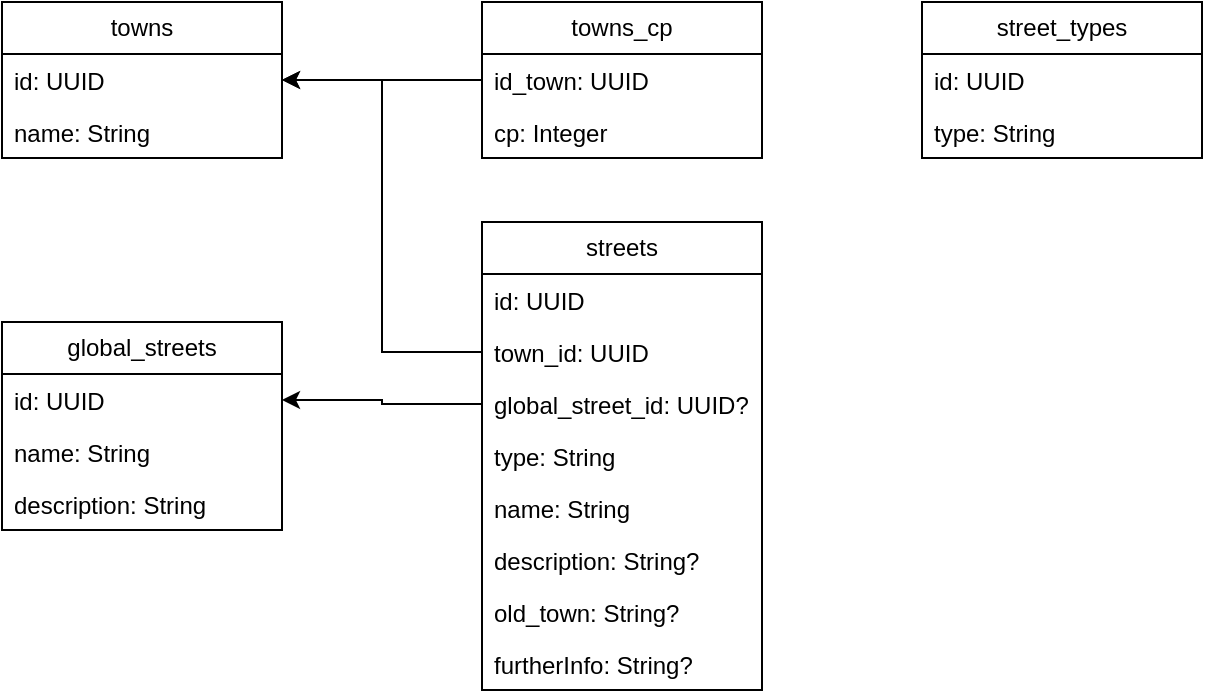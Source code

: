 <mxfile version="23.1.2" type="github">
  <diagram name="Page-1" id="zCp-pXymarE0-dZme5HH">
    <mxGraphModel dx="1481" dy="848" grid="1" gridSize="10" guides="1" tooltips="1" connect="1" arrows="1" fold="1" page="1" pageScale="1" pageWidth="827" pageHeight="1169" math="0" shadow="0">
      <root>
        <mxCell id="0" />
        <mxCell id="1" parent="0" />
        <mxCell id="WzkcBO4dCBGydv3Yta8a-23" value="towns" style="swimlane;fontStyle=0;childLayout=stackLayout;horizontal=1;startSize=26;fillColor=none;horizontalStack=0;resizeParent=1;resizeParentMax=0;resizeLast=0;collapsible=1;marginBottom=0;whiteSpace=wrap;html=1;" vertex="1" parent="1">
          <mxGeometry x="20" y="70" width="140" height="78" as="geometry">
            <mxRectangle x="90" y="100" width="70" height="30" as="alternateBounds" />
          </mxGeometry>
        </mxCell>
        <mxCell id="WzkcBO4dCBGydv3Yta8a-24" value="id: UUID" style="text;strokeColor=none;fillColor=none;align=left;verticalAlign=top;spacingLeft=4;spacingRight=4;overflow=hidden;rotatable=0;points=[[0,0.5],[1,0.5]];portConstraint=eastwest;whiteSpace=wrap;html=1;" vertex="1" parent="WzkcBO4dCBGydv3Yta8a-23">
          <mxGeometry y="26" width="140" height="26" as="geometry" />
        </mxCell>
        <mxCell id="WzkcBO4dCBGydv3Yta8a-25" value="name: String" style="text;strokeColor=none;fillColor=none;align=left;verticalAlign=top;spacingLeft=4;spacingRight=4;overflow=hidden;rotatable=0;points=[[0,0.5],[1,0.5]];portConstraint=eastwest;whiteSpace=wrap;html=1;" vertex="1" parent="WzkcBO4dCBGydv3Yta8a-23">
          <mxGeometry y="52" width="140" height="26" as="geometry" />
        </mxCell>
        <mxCell id="WzkcBO4dCBGydv3Yta8a-30" value="" style="edgeStyle=orthogonalEdgeStyle;rounded=0;orthogonalLoop=1;jettySize=auto;html=1;entryX=1;entryY=0.5;entryDx=0;entryDy=0;" edge="1" parent="1" source="WzkcBO4dCBGydv3Yta8a-27" target="WzkcBO4dCBGydv3Yta8a-24">
          <mxGeometry relative="1" as="geometry">
            <mxPoint x="200" y="100" as="targetPoint" />
          </mxGeometry>
        </mxCell>
        <mxCell id="WzkcBO4dCBGydv3Yta8a-27" value="towns_cp" style="swimlane;fontStyle=0;childLayout=stackLayout;horizontal=1;startSize=26;fillColor=none;horizontalStack=0;resizeParent=1;resizeParentMax=0;resizeLast=0;collapsible=1;marginBottom=0;whiteSpace=wrap;html=1;" vertex="1" parent="1">
          <mxGeometry x="260" y="70" width="140" height="78" as="geometry">
            <mxRectangle x="90" y="100" width="70" height="30" as="alternateBounds" />
          </mxGeometry>
        </mxCell>
        <mxCell id="WzkcBO4dCBGydv3Yta8a-28" value="id_town: UUID" style="text;strokeColor=none;fillColor=none;align=left;verticalAlign=top;spacingLeft=4;spacingRight=4;overflow=hidden;rotatable=0;points=[[0,0.5],[1,0.5]];portConstraint=eastwest;whiteSpace=wrap;html=1;" vertex="1" parent="WzkcBO4dCBGydv3Yta8a-27">
          <mxGeometry y="26" width="140" height="26" as="geometry" />
        </mxCell>
        <mxCell id="WzkcBO4dCBGydv3Yta8a-29" value="cp: Integer" style="text;strokeColor=none;fillColor=none;align=left;verticalAlign=top;spacingLeft=4;spacingRight=4;overflow=hidden;rotatable=0;points=[[0,0.5],[1,0.5]];portConstraint=eastwest;whiteSpace=wrap;html=1;" vertex="1" parent="WzkcBO4dCBGydv3Yta8a-27">
          <mxGeometry y="52" width="140" height="26" as="geometry" />
        </mxCell>
        <mxCell id="WzkcBO4dCBGydv3Yta8a-31" value="global_streets" style="swimlane;fontStyle=0;childLayout=stackLayout;horizontal=1;startSize=26;fillColor=none;horizontalStack=0;resizeParent=1;resizeParentMax=0;resizeLast=0;collapsible=1;marginBottom=0;whiteSpace=wrap;html=1;" vertex="1" parent="1">
          <mxGeometry x="20" y="230" width="140" height="104" as="geometry" />
        </mxCell>
        <mxCell id="WzkcBO4dCBGydv3Yta8a-32" value="id: UUID" style="text;strokeColor=none;fillColor=none;align=left;verticalAlign=top;spacingLeft=4;spacingRight=4;overflow=hidden;rotatable=0;points=[[0,0.5],[1,0.5]];portConstraint=eastwest;whiteSpace=wrap;html=1;" vertex="1" parent="WzkcBO4dCBGydv3Yta8a-31">
          <mxGeometry y="26" width="140" height="26" as="geometry" />
        </mxCell>
        <mxCell id="WzkcBO4dCBGydv3Yta8a-33" value="name: String" style="text;strokeColor=none;fillColor=none;align=left;verticalAlign=top;spacingLeft=4;spacingRight=4;overflow=hidden;rotatable=0;points=[[0,0.5],[1,0.5]];portConstraint=eastwest;whiteSpace=wrap;html=1;" vertex="1" parent="WzkcBO4dCBGydv3Yta8a-31">
          <mxGeometry y="52" width="140" height="26" as="geometry" />
        </mxCell>
        <mxCell id="WzkcBO4dCBGydv3Yta8a-34" value="description: String" style="text;strokeColor=none;fillColor=none;align=left;verticalAlign=top;spacingLeft=4;spacingRight=4;overflow=hidden;rotatable=0;points=[[0,0.5],[1,0.5]];portConstraint=eastwest;whiteSpace=wrap;html=1;" vertex="1" parent="WzkcBO4dCBGydv3Yta8a-31">
          <mxGeometry y="78" width="140" height="26" as="geometry" />
        </mxCell>
        <mxCell id="WzkcBO4dCBGydv3Yta8a-35" value="streets" style="swimlane;fontStyle=0;childLayout=stackLayout;horizontal=1;startSize=26;fillColor=none;horizontalStack=0;resizeParent=1;resizeParentMax=0;resizeLast=0;collapsible=1;marginBottom=0;whiteSpace=wrap;html=1;" vertex="1" parent="1">
          <mxGeometry x="260" y="180" width="140" height="234" as="geometry" />
        </mxCell>
        <mxCell id="WzkcBO4dCBGydv3Yta8a-36" value="id: UUID" style="text;strokeColor=none;fillColor=none;align=left;verticalAlign=top;spacingLeft=4;spacingRight=4;overflow=hidden;rotatable=0;points=[[0,0.5],[1,0.5]];portConstraint=eastwest;whiteSpace=wrap;html=1;" vertex="1" parent="WzkcBO4dCBGydv3Yta8a-35">
          <mxGeometry y="26" width="140" height="26" as="geometry" />
        </mxCell>
        <mxCell id="WzkcBO4dCBGydv3Yta8a-37" value="town_id: UUID&lt;span style=&quot;white-space: pre;&quot;&gt;&#x9;&lt;/span&gt;" style="text;strokeColor=none;fillColor=none;align=left;verticalAlign=top;spacingLeft=4;spacingRight=4;overflow=hidden;rotatable=0;points=[[0,0.5],[1,0.5]];portConstraint=eastwest;whiteSpace=wrap;html=1;" vertex="1" parent="WzkcBO4dCBGydv3Yta8a-35">
          <mxGeometry y="52" width="140" height="26" as="geometry" />
        </mxCell>
        <mxCell id="WzkcBO4dCBGydv3Yta8a-38" value="global_street_id: UUID?" style="text;strokeColor=none;fillColor=none;align=left;verticalAlign=top;spacingLeft=4;spacingRight=4;overflow=hidden;rotatable=0;points=[[0,0.5],[1,0.5]];portConstraint=eastwest;whiteSpace=wrap;html=1;" vertex="1" parent="WzkcBO4dCBGydv3Yta8a-35">
          <mxGeometry y="78" width="140" height="26" as="geometry" />
        </mxCell>
        <mxCell id="WzkcBO4dCBGydv3Yta8a-40" value="type: String" style="text;strokeColor=none;fillColor=none;align=left;verticalAlign=top;spacingLeft=4;spacingRight=4;overflow=hidden;rotatable=0;points=[[0,0.5],[1,0.5]];portConstraint=eastwest;whiteSpace=wrap;html=1;" vertex="1" parent="WzkcBO4dCBGydv3Yta8a-35">
          <mxGeometry y="104" width="140" height="26" as="geometry" />
        </mxCell>
        <mxCell id="WzkcBO4dCBGydv3Yta8a-41" value="name: String" style="text;strokeColor=none;fillColor=none;align=left;verticalAlign=top;spacingLeft=4;spacingRight=4;overflow=hidden;rotatable=0;points=[[0,0.5],[1,0.5]];portConstraint=eastwest;whiteSpace=wrap;html=1;" vertex="1" parent="WzkcBO4dCBGydv3Yta8a-35">
          <mxGeometry y="130" width="140" height="26" as="geometry" />
        </mxCell>
        <mxCell id="WzkcBO4dCBGydv3Yta8a-42" value="description: String?" style="text;strokeColor=none;fillColor=none;align=left;verticalAlign=top;spacingLeft=4;spacingRight=4;overflow=hidden;rotatable=0;points=[[0,0.5],[1,0.5]];portConstraint=eastwest;whiteSpace=wrap;html=1;" vertex="1" parent="WzkcBO4dCBGydv3Yta8a-35">
          <mxGeometry y="156" width="140" height="26" as="geometry" />
        </mxCell>
        <mxCell id="WzkcBO4dCBGydv3Yta8a-43" value="old_town: String?" style="text;strokeColor=none;fillColor=none;align=left;verticalAlign=top;spacingLeft=4;spacingRight=4;overflow=hidden;rotatable=0;points=[[0,0.5],[1,0.5]];portConstraint=eastwest;whiteSpace=wrap;html=1;" vertex="1" parent="WzkcBO4dCBGydv3Yta8a-35">
          <mxGeometry y="182" width="140" height="26" as="geometry" />
        </mxCell>
        <mxCell id="WzkcBO4dCBGydv3Yta8a-44" value="furtherInfo: String?" style="text;strokeColor=none;fillColor=none;align=left;verticalAlign=top;spacingLeft=4;spacingRight=4;overflow=hidden;rotatable=0;points=[[0,0.5],[1,0.5]];portConstraint=eastwest;whiteSpace=wrap;html=1;" vertex="1" parent="WzkcBO4dCBGydv3Yta8a-35">
          <mxGeometry y="208" width="140" height="26" as="geometry" />
        </mxCell>
        <mxCell id="WzkcBO4dCBGydv3Yta8a-47" style="edgeStyle=orthogonalEdgeStyle;rounded=0;orthogonalLoop=1;jettySize=auto;html=1;exitX=0;exitY=0.5;exitDx=0;exitDy=0;entryX=1;entryY=0.5;entryDx=0;entryDy=0;" edge="1" parent="1" source="WzkcBO4dCBGydv3Yta8a-37" target="WzkcBO4dCBGydv3Yta8a-24">
          <mxGeometry relative="1" as="geometry" />
        </mxCell>
        <mxCell id="WzkcBO4dCBGydv3Yta8a-49" style="edgeStyle=orthogonalEdgeStyle;rounded=0;orthogonalLoop=1;jettySize=auto;html=1;exitX=0;exitY=0.5;exitDx=0;exitDy=0;entryX=1;entryY=0.5;entryDx=0;entryDy=0;" edge="1" parent="1" source="WzkcBO4dCBGydv3Yta8a-38" target="WzkcBO4dCBGydv3Yta8a-32">
          <mxGeometry relative="1" as="geometry" />
        </mxCell>
        <mxCell id="WzkcBO4dCBGydv3Yta8a-50" value="street_types" style="swimlane;fontStyle=0;childLayout=stackLayout;horizontal=1;startSize=26;fillColor=none;horizontalStack=0;resizeParent=1;resizeParentMax=0;resizeLast=0;collapsible=1;marginBottom=0;whiteSpace=wrap;html=1;" vertex="1" parent="1">
          <mxGeometry x="480" y="70" width="140" height="78" as="geometry" />
        </mxCell>
        <mxCell id="WzkcBO4dCBGydv3Yta8a-51" value="id: UUID" style="text;strokeColor=none;fillColor=none;align=left;verticalAlign=top;spacingLeft=4;spacingRight=4;overflow=hidden;rotatable=0;points=[[0,0.5],[1,0.5]];portConstraint=eastwest;whiteSpace=wrap;html=1;" vertex="1" parent="WzkcBO4dCBGydv3Yta8a-50">
          <mxGeometry y="26" width="140" height="26" as="geometry" />
        </mxCell>
        <mxCell id="WzkcBO4dCBGydv3Yta8a-52" value="type: String" style="text;strokeColor=none;fillColor=none;align=left;verticalAlign=top;spacingLeft=4;spacingRight=4;overflow=hidden;rotatable=0;points=[[0,0.5],[1,0.5]];portConstraint=eastwest;whiteSpace=wrap;html=1;" vertex="1" parent="WzkcBO4dCBGydv3Yta8a-50">
          <mxGeometry y="52" width="140" height="26" as="geometry" />
        </mxCell>
      </root>
    </mxGraphModel>
  </diagram>
</mxfile>
